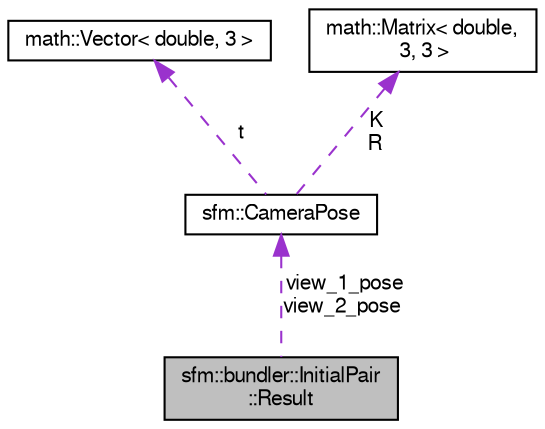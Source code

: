 digraph "sfm::bundler::InitialPair::Result"
{
  edge [fontname="FreeSans",fontsize="10",labelfontname="FreeSans",labelfontsize="10"];
  node [fontname="FreeSans",fontsize="10",shape=record];
  Node0 [label="sfm::bundler::InitialPair\l::Result",height=0.2,width=0.4,color="black", fillcolor="grey75", style="filled", fontcolor="black"];
  Node1 -> Node0 [dir="back",color="darkorchid3",fontsize="10",style="dashed",label=" view_1_pose\nview_2_pose" ,fontname="FreeSans"];
  Node1 [label="sfm::CameraPose",height=0.2,width=0.4,color="black", fillcolor="white", style="filled",URL="$structsfm_1_1_camera_pose.html",tooltip="The camera pose is the 3x4 matrix P = K [R | t]. "];
  Node2 -> Node1 [dir="back",color="darkorchid3",fontsize="10",style="dashed",label=" t" ,fontname="FreeSans"];
  Node2 [label="math::Vector\< double, 3 \>",height=0.2,width=0.4,color="black", fillcolor="white", style="filled",URL="$classmath_1_1_vector.html"];
  Node3 -> Node1 [dir="back",color="darkorchid3",fontsize="10",style="dashed",label=" K\nR" ,fontname="FreeSans"];
  Node3 [label="math::Matrix\< double,\l 3, 3 \>",height=0.2,width=0.4,color="black", fillcolor="white", style="filled",URL="$classmath_1_1_matrix.html"];
}
